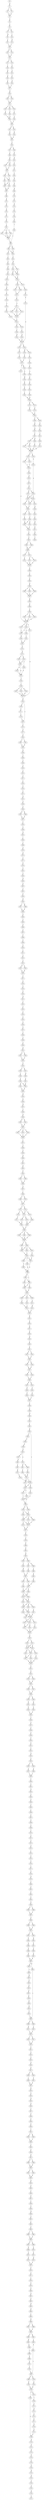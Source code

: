 strict digraph  {
	S0 -> S1 [ label = N ];
	S1 -> S2 [ label = I ];
	S1 -> S3 [ label = V ];
	S2 -> S4 [ label = N ];
	S3 -> S4 [ label = N ];
	S4 -> S5 [ label = P ];
	S5 -> S6 [ label = L ];
	S6 -> S7 [ label = T ];
	S6 -> S8 [ label = Q ];
	S7 -> S9 [ label = M ];
	S8 -> S10 [ label = L ];
	S9 -> S11 [ label = C ];
	S10 -> S12 [ label = R ];
	S11 -> S13 [ label = L ];
	S12 -> S13 [ label = L ];
	S13 -> S14 [ label = N ];
	S13 -> S15 [ label = Q ];
	S14 -> S16 [ label = G ];
	S15 -> S16 [ label = G ];
	S16 -> S17 [ label = V ];
	S16 -> S18 [ label = S ];
	S17 -> S19 [ label = I ];
	S18 -> S20 [ label = V ];
	S19 -> S21 [ label = D ];
	S20 -> S22 [ label = S ];
	S21 -> S23 [ label = A ];
	S22 -> S24 [ label = V ];
	S23 -> S25 [ label = A ];
	S24 -> S26 [ label = Q ];
	S25 -> S27 [ label = V ];
	S26 -> S27 [ label = V ];
	S27 -> S28 [ label = N ];
	S28 -> S29 [ label = G ];
	S28 -> S30 [ label = A ];
	S29 -> S31 [ label = G ];
	S30 -> S31 [ label = G ];
	S31 -> S32 [ label = L ];
	S31 -> S33 [ label = V ];
	S31 -> S34 [ label = P ];
	S32 -> S35 [ label = A ];
	S33 -> S36 [ label = S ];
	S34 -> S37 [ label = L ];
	S35 -> S38 [ label = R ];
	S36 -> S38 [ label = R ];
	S37 -> S39 [ label = A ];
	S38 -> S40 [ label = Y ];
	S39 -> S40 [ label = Y ];
	S40 -> S41 [ label = Q ];
	S40 -> S42 [ label = A ];
	S41 -> S43 [ label = E ];
	S42 -> S44 [ label = K ];
	S43 -> S45 [ label = A ];
	S44 -> S45 [ label = A ];
	S45 -> S46 [ label = F ];
	S46 -> S47 [ label = F ];
	S46 -> S48 [ label = L ];
	S47 -> S49 [ label = V ];
	S48 -> S50 [ label = E ];
	S49 -> S51 [ label = K ];
	S50 -> S52 [ label = D ];
	S51 -> S53 [ label = E ];
	S51 -> S54 [ label = D ];
	S52 -> S55 [ label = S ];
	S53 -> S56 [ label = Y ];
	S54 -> S56 [ label = Y ];
	S55 -> S57 [ label = K ];
	S56 -> S58 [ label = I ];
	S56 -> S59 [ label = V ];
	S57 -> S60 [ label = L ];
	S58 -> S61 [ label = L ];
	S58 -> S62 [ label = I ];
	S59 -> S61 [ label = L ];
	S60 -> S63 [ label = H ];
	S61 -> S64 [ label = N ];
	S61 -> S65 [ label = S ];
	S62 -> S64 [ label = N ];
	S63 -> S66 [ label = N ];
	S64 -> S67 [ label = H ];
	S65 -> S67 [ label = H ];
	S66 -> S68 [ label = H ];
	S67 -> S69 [ label = P ];
	S68 -> S70 [ label = A ];
	S69 -> S71 [ label = E ];
	S70 -> S72 [ label = A ];
	S71 -> S73 [ label = D ];
	S72 -> S74 [ label = N ];
	S73 -> S75 [ label = G ];
	S74 -> S76 [ label = T ];
	S75 -> S77 [ label = E ];
	S76 -> S78 [ label = V ];
	S77 -> S79 [ label = K ];
	S78 -> S80 [ label = E ];
	S79 -> S81 [ label = I ];
	S80 -> S82 [ label = L ];
	S81 -> S83 [ label = T ];
	S81 -> S84 [ label = G ];
	S81 -> S85 [ label = A ];
	S82 -> S86 [ label = L ];
	S83 -> S87 [ label = R ];
	S84 -> S87 [ label = R ];
	S85 -> S87 [ label = R ];
	S86 -> S88 [ label = R ];
	S86 -> S89 [ label = Q ];
	S87 -> S86 [ label = L ];
	S88 -> S90 [ label = E ];
	S88 -> S91 [ label = G ];
	S89 -> S90 [ label = E ];
	S90 -> S92 [ label = L ];
	S91 -> S93 [ label = I ];
	S92 -> S94 [ label = M ];
	S93 -> S95 [ label = F ];
	S94 -> S96 [ label = L ];
	S94 -> S97 [ label = F ];
	S95 -> S98 [ label = R ];
	S96 -> S99 [ label = D ];
	S96 -> S100 [ label = E ];
	S97 -> S100 [ label = E ];
	S98 -> S101 [ label = K ];
	S99 -> S102 [ label = Q ];
	S100 -> S102 [ label = Q ];
	S101 -> S103 [ label = F ];
	S102 -> S104 [ label = A ];
	S102 -> S105 [ label = V ];
	S103 -> S106 [ label = V ];
	S104 -> S107 [ label = Q ];
	S104 -> S108 [ label = H ];
	S105 -> S109 [ label = G ];
	S106 -> S110 [ label = D ];
	S107 -> S111 [ label = I ];
	S108 -> S111 [ label = I ];
	S109 -> S112 [ label = A ];
	S110 -> S113 [ label = L ];
	S111 -> S114 [ label = L ];
	S112 -> S115 [ label = E ];
	S113 -> S116 [ label = C ];
	S114 -> S117 [ label = E ];
	S115 -> S118 [ label = E ];
	S116 -> S119 [ label = G ];
	S117 -> S120 [ label = F ];
	S117 -> S121 [ label = C ];
	S117 -> S122 [ label = Y ];
	S118 -> S123 [ label = K ];
	S118 -> S124 [ label = Q ];
	S119 -> S125 [ label = K ];
	S120 -> S126 [ label = G ];
	S121 -> S126 [ label = G ];
	S122 -> S126 [ label = G ];
	S123 -> S127 [ label = F ];
	S124 -> S128 [ label = M ];
	S124 -> S129 [ label = L ];
	S125 -> S130 [ label = A ];
	S126 -> S131 [ label = L ];
	S127 -> S132 [ label = V ];
	S128 -> S133 [ label = P ];
	S129 -> S134 [ label = I ];
	S130 -> S131 [ label = L ];
	S131 -> S135 [ label = A ];
	S131 -> S136 [ label = D ];
	S132 -> S137 [ label = P ];
	S133 -> S137 [ label = P ];
	S134 -> S138 [ label = T ];
	S135 -> S139 [ label = V ];
	S136 -> S140 [ label = I ];
	S137 -> S141 [ label = Q ];
	S137 -> S142 [ label = P ];
	S138 -> S143 [ label = S ];
	S139 -> S144 [ label = H ];
	S140 -> S145 [ label = N ];
	S141 -> S146 [ label = D ];
	S142 -> S147 [ label = P ];
	S143 -> S148 [ label = N ];
	S144 -> S118 [ label = E ];
	S145 -> S118 [ label = E ];
	S146 -> S149 [ label = M ];
	S147 -> S150 [ label = N ];
	S147 -> S151 [ label = S ];
	S147 -> S152 [ label = A ];
	S148 -> S153 [ label = Q ];
	S149 -> S154 [ label = R ];
	S150 -> S155 [ label = S ];
	S150 -> S156 [ label = A ];
	S151 -> S157 [ label = R ];
	S152 -> S155 [ label = S ];
	S153 -> S158 [ label = Q ];
	S154 -> S159 [ label = P ];
	S155 -> S160 [ label = M ];
	S156 -> S161 [ label = I ];
	S157 -> S162 [ label = R ];
	S158 -> S163 [ label = V ];
	S159 -> S164 [ label = L ];
	S160 -> S165 [ label = S ];
	S161 -> S165 [ label = S ];
	S162 -> S166 [ label = S ];
	S162 -> S167 [ label = S ];
	S163 -> S168 [ label = Y ];
	S164 -> S169 [ label = H ];
	S165 -> S170 [ label = P ];
	S166 -> S171 [ label = P ];
	S167 -> S172 [ label = Y ];
	S168 -> S169 [ label = H ];
	S169 -> S173 [ label = K ];
	S169 -> S174 [ label = E ];
	S170 -> S175 [ label = D ];
	S171 -> S176 [ label = L ];
	S172 -> S177 [ label = P ];
	S173 -> S178 [ label = K ];
	S174 -> S179 [ label = S ];
	S175 -> S180 [ label = S ];
	S175 -> S181 [ label = G ];
	S176 -> S167 [ label = S ];
	S177 -> S182 [ label = A ];
	S178 -> S183 [ label = L ];
	S179 -> S183 [ label = L ];
	S180 -> S184 [ label = A ];
	S181 -> S185 [ label = S ];
	S181 -> S184 [ label = A ];
	S182 -> S186 [ label = V ];
	S182 -> S187 [ label = I ];
	S183 -> S188 [ label = V ];
	S183 -> S189 [ label = N ];
	S184 -> S190 [ label = N ];
	S184 -> S191 [ label = R ];
	S185 -> S191 [ label = R ];
	S186 -> S192 [ label = N ];
	S187 -> S192 [ label = N ];
	S188 -> S193 [ label = D ];
	S189 -> S194 [ label = E ];
	S190 -> S191 [ label = R ];
	S191 -> S195 [ label = V ];
	S192 -> S196 [ label = R ];
	S193 -> S197 [ label = Q ];
	S194 -> S198 [ label = C ];
	S195 -> S199 [ label = I ];
	S196 -> S200 [ label = Y ];
	S197 -> S201 [ label = F ];
	S198 -> S202 [ label = Y ];
	S199 -> S203 [ label = T ];
	S199 -> S204 [ label = P ];
	S199 -> S205 [ label = A ];
	S200 -> S206 [ label = S ];
	S201 -> S207 [ label = F ];
	S201 -> S208 [ label = H ];
	S202 -> S209 [ label = I ];
	S203 -> S157 [ label = R ];
	S204 -> S157 [ label = R ];
	S205 -> S157 [ label = R ];
	S206 -> S210 [ label = S ];
	S207 -> S211 [ label = V ];
	S207 -> S212 [ label = M ];
	S208 -> S213 [ label = L ];
	S209 -> S214 [ label = R ];
	S210 -> S215 [ label = S ];
	S211 -> S216 [ label = M ];
	S212 -> S216 [ label = M ];
	S213 -> S216 [ label = M ];
	S214 -> S216 [ label = M ];
	S215 -> S217 [ label = S ];
	S216 -> S218 [ label = K ];
	S216 -> S219 [ label = A ];
	S217 -> S220 [ label = L ];
	S218 -> S221 [ label = S ];
	S218 -> S222 [ label = T ];
	S219 -> S223 [ label = G ];
	S220 -> S224 [ label = S ];
	S221 -> S225 [ label = S ];
	S222 -> S225 [ label = S ];
	S223 -> S226 [ label = E ];
	S224 -> S227 [ label = S ];
	S225 -> S228 [ label = L ];
	S226 -> S229 [ label = F ];
	S226 -> S230 [ label = L ];
	S227 -> S231 [ label = Q ];
	S228 -> S232 [ label = G ];
	S229 -> S233 [ label = S ];
	S229 -> S234 [ label = P ];
	S230 -> S234 [ label = P ];
	S230 -> S235 [ label = S ];
	S231 -> S236 [ label = A ];
	S232 -> S237 [ label = I ];
	S233 -> S238 [ label = A ];
	S234 -> S238 [ label = A ];
	S235 -> S239 [ label = Q ];
	S236 -> S240 [ label = S ];
	S237 -> S241 [ label = Q ];
	S238 -> S242 [ label = Y ];
	S238 -> S243 [ label = C ];
	S239 -> S244 [ label = I ];
	S240 -> S245 [ label = A ];
	S240 -> S246 [ label = N ];
	S241 -> S247 [ label = D ];
	S241 -> S226 [ label = E ];
	S242 -> S248 [ label = V ];
	S243 -> S249 [ label = I ];
	S244 -> S250 [ label = L ];
	S245 -> S251 [ label = E ];
	S246 -> S251 [ label = E ];
	S247 -> S230 [ label = L ];
	S247 -> S229 [ label = F ];
	S248 -> S252 [ label = Q ];
	S248 -> S253 [ label = R ];
	S249 -> S252 [ label = Q ];
	S250 -> S254 [ label = H ];
	S251 -> S255 [ label = V ];
	S252 -> S256 [ label = A ];
	S253 -> S256 [ label = A ];
	S254 -> S257 [ label = E ];
	S255 -> S258 [ label = S ];
	S256 -> S259 [ label = S ];
	S257 -> S260 [ label = Q ];
	S258 -> S261 [ label = N ];
	S259 -> S262 [ label = P ];
	S260 -> S263 [ label = V ];
	S261 -> S264 [ label = I ];
	S262 -> S265 [ label = V ];
	S262 -> S266 [ label = I ];
	S264 -> S268 [ label = T ];
	S265 -> S269 [ label = H ];
	S266 -> S269 [ label = H ];
	S268 -> S270 [ label = G ];
	S269 -> S271 [ label = L ];
	S269 -> S272 [ label = F ];
	S270 -> S273 [ label = Q ];
	S271 -> S274 [ label = V ];
	S272 -> S275 [ label = P ];
	S272 -> S276 [ label = T ];
	S273 -> S277 [ label = S ];
	S274 -> S278 [ label = N ];
	S275 -> S278 [ label = N ];
	S276 -> S278 [ label = N ];
	S277 -> S279 [ label = E ];
	S278 -> S280 [ label = G ];
	S279 -> S281 [ label = S ];
	S280 -> S282 [ label = S ];
	S281 -> S283 [ label = S ];
	S282 -> S284 [ label = P ];
	S283 -> S285 [ label = D ];
	S284 -> S286 [ label = R ];
	S285 -> S287 [ label = E ];
	S286 -> S288 [ label = A ];
	S286 -> S289 [ label = V ];
	S286 -> S290 [ label = I ];
	S287 -> S291 [ label = V ];
	S288 -> S292 [ label = C ];
	S289 -> S292 [ label = C ];
	S290 -> S292 [ label = C ];
	S291 -> S293 [ label = F ];
	S292 -> S294 [ label = R ];
	S293 -> S295 [ label = N ];
	S294 -> S296 [ label = N ];
	S295 -> S297 [ label = I ];
	S295 -> S298 [ label = M ];
	S296 -> S299 [ label = S ];
	S297 -> S300 [ label = Q ];
	S298 -> S300 [ label = Q ];
	S299 -> S301 [ label = I ];
	S299 -> S302 [ label = A ];
	S299 -> S303 [ label = V ];
	S300 -> S304 [ label = P ];
	S301 -> S147 [ label = P ];
	S302 -> S147 [ label = P ];
	S303 -> S147 [ label = P ];
	S304 -> S305 [ label = S ];
	S305 -> S306 [ label = P ];
	S306 -> S307 [ label = S ];
	S307 -> S308 [ label = T ];
	S308 -> S309 [ label = S ];
	S309 -> S310 [ label = S ];
	S310 -> S311 [ label = L ];
	S311 -> S312 [ label = S ];
	S312 -> S313 [ label = S ];
	S313 -> S314 [ label = N ];
	S313 -> S315 [ label = T ];
	S314 -> S316 [ label = H ];
	S315 -> S316 [ label = H ];
	S316 -> S317 [ label = S ];
	S317 -> S318 [ label = A ];
	S318 -> S319 [ label = S ];
	S319 -> S320 [ label = P ];
	S320 -> S321 [ label = N ];
	S321 -> S322 [ label = V ];
	S322 -> S323 [ label = T ];
	S323 -> S324 [ label = S ];
	S324 -> S325 [ label = S ];
	S325 -> S326 [ label = A ];
	S326 -> S327 [ label = P ];
	S327 -> S328 [ label = S ];
	S328 -> S329 [ label = S ];
	S329 -> S330 [ label = A ];
	S330 -> S331 [ label = R ];
	S331 -> S332 [ label = A ];
	S331 -> S333 [ label = G ];
	S332 -> S334 [ label = S ];
	S333 -> S334 [ label = S ];
	S334 -> S335 [ label = P ];
	S335 -> S336 [ label = L ];
	S335 -> S337 [ label = Q ];
	S336 -> S338 [ label = L ];
	S337 -> S339 [ label = M ];
	S338 -> S340 [ label = S ];
	S339 -> S341 [ label = A ];
	S340 -> S342 [ label = E ];
	S340 -> S343 [ label = D ];
	S341 -> S342 [ label = E ];
	S342 -> S344 [ label = K ];
	S343 -> S344 [ label = K ];
	S344 -> S345 [ label = H ];
	S345 -> S346 [ label = K ];
	S346 -> S347 [ label = H ];
	S347 -> S348 [ label = S ];
	S348 -> S349 [ label = R ];
	S349 -> S350 [ label = E ];
	S349 -> S351 [ label = D ];
	S350 -> S352 [ label = N ];
	S351 -> S352 [ label = N ];
	S352 -> S353 [ label = P ];
	S352 -> S354 [ label = A ];
	S352 -> S355 [ label = S ];
	S353 -> S356 [ label = C ];
	S354 -> S356 [ label = C ];
	S355 -> S356 [ label = C ];
	S356 -> S357 [ label = L ];
	S357 -> S358 [ label = S ];
	S358 -> S359 [ label = P ];
	S359 -> S360 [ label = R ];
	S360 -> S361 [ label = E ];
	S361 -> S362 [ label = R ];
	S362 -> S363 [ label = P ];
	S363 -> S364 [ label = C ];
	S363 -> S365 [ label = V ];
	S364 -> S366 [ label = S ];
	S365 -> S366 [ label = S ];
	S366 -> S367 [ label = A ];
	S367 -> S368 [ label = I ];
	S368 -> S369 [ label = Y ];
	S368 -> S370 [ label = F ];
	S369 -> S371 [ label = P ];
	S370 -> S371 [ label = P ];
	S371 -> S372 [ label = T ];
	S371 -> S373 [ label = N ];
	S372 -> S374 [ label = L ];
	S372 -> S375 [ label = P ];
	S373 -> S376 [ label = A ];
	S373 -> S375 [ label = P ];
	S374 -> S377 [ label = S ];
	S375 -> S378 [ label = V ];
	S375 -> S379 [ label = Q ];
	S376 -> S380 [ label = L ];
	S377 -> S381 [ label = E ];
	S378 -> S381 [ label = E ];
	S379 -> S382 [ label = D ];
	S380 -> S382 [ label = D ];
	S381 -> S383 [ label = P ];
	S382 -> S383 [ label = P ];
	S383 -> S384 [ label = T ];
	S383 -> S385 [ label = A ];
	S383 -> S386 [ label = S ];
	S384 -> S387 [ label = Q ];
	S385 -> S387 [ label = Q ];
	S386 -> S387 [ label = Q ];
	S387 -> S388 [ label = S ];
	S387 -> S389 [ label = R ];
	S388 -> S390 [ label = M ];
	S389 -> S391 [ label = A ];
	S389 -> S392 [ label = L ];
	S389 -> S390 [ label = M ];
	S390 -> S393 [ label = L ];
	S391 -> S394 [ label = P ];
	S392 -> S393 [ label = L ];
	S393 -> S395 [ label = G ];
	S393 -> S396 [ label = F ];
	S393 -> S397 [ label = P ];
	S394 -> S397 [ label = P ];
	S395 -> S398 [ label = H ];
	S396 -> S399 [ label = N ];
	S397 -> S398 [ label = H ];
	S398 -> S400 [ label = Q ];
	S398 -> S401 [ label = I ];
	S399 -> S398 [ label = H ];
	S400 -> S401 [ label = I ];
	S400 -> S402 [ label = S ];
	S401 -> S403 [ label = V ];
	S401 -> S404 [ label = G ];
	S402 -> S404 [ label = G ];
	S403 -> S405 [ label = D ];
	S404 -> S405 [ label = D ];
	S405 -> S406 [ label = S ];
	S405 -> S407 [ label = T ];
	S405 -> S408 [ label = G ];
	S406 -> S409 [ label = T ];
	S407 -> S410 [ label = S ];
	S408 -> S411 [ label = A ];
	S409 -> S412 [ label = L ];
	S410 -> S412 [ label = L ];
	S411 -> S413 [ label = M ];
	S412 -> S414 [ label = P ];
	S413 -> S414 [ label = P ];
	S414 -> S415 [ label = R ];
	S415 -> S416 [ label = S ];
	S416 -> S417 [ label = D ];
	S417 -> S418 [ label = P ];
	S418 -> S419 [ label = N ];
	S419 -> S420 [ label = L ];
	S420 -> S421 [ label = S ];
	S421 -> S422 [ label = A ];
	S421 -> S423 [ label = T ];
	S422 -> S424 [ label = P ];
	S423 -> S424 [ label = P ];
	S424 -> S425 [ label = E ];
	S424 -> S426 [ label = D ];
	S425 -> S427 [ label = K ];
	S426 -> S427 [ label = K ];
	S427 -> S428 [ label = A ];
	S427 -> S429 [ label = V ];
	S428 -> S430 [ label = V ];
	S429 -> S430 [ label = V ];
	S430 -> S431 [ label = N ];
	S430 -> S432 [ label = R ];
	S431 -> S433 [ label = P ];
	S432 -> S434 [ label = T ];
	S433 -> S435 [ label = T ];
	S434 -> S436 [ label = A ];
	S435 -> S437 [ label = P ];
	S436 -> S437 [ label = P ];
	S437 -> S438 [ label = S ];
	S438 -> S439 [ label = S ];
	S439 -> S440 [ label = W ];
	S440 -> S441 [ label = S ];
	S441 -> S442 [ label = L ];
	S442 -> S443 [ label = D ];
	S443 -> S444 [ label = S ];
	S443 -> S445 [ label = S ];
	S444 -> S446 [ label = G ];
	S445 -> S447 [ label = E ];
	S445 -> S448 [ label = D ];
	S446 -> S449 [ label = K ];
	S447 -> S450 [ label = S ];
	S447 -> S451 [ label = T ];
	S448 -> S452 [ label = P ];
	S449 -> S453 [ label = E ];
	S450 -> S454 [ label = G ];
	S451 -> S455 [ label = V ];
	S452 -> S455 [ label = V ];
	S453 -> S456 [ label = A ];
	S453 -> S457 [ label = A ];
	S454 -> S458 [ label = K ];
	S454 -> S459 [ label = R ];
	S455 -> S454 [ label = G ];
	S456 -> S460 [ label = K ];
	S456 -> S461 [ label = R ];
	S457 -> S462 [ label = N ];
	S458 -> S463 [ label = L ];
	S459 -> S464 [ label = A ];
	S459 -> S463 [ label = L ];
	S460 -> S465 [ label = V ];
	S461 -> S466 [ label = S ];
	S462 -> S467 [ label = T ];
	S463 -> S468 [ label = M ];
	S463 -> S469 [ label = L ];
	S463 -> S470 [ label = V ];
	S464 -> S469 [ label = L ];
	S465 -> S471 [ label = M ];
	S466 -> S471 [ label = M ];
	S467 -> S472 [ label = Q ];
	S468 -> S473 [ label = S ];
	S469 -> S474 [ label = C ];
	S469 -> S473 [ label = S ];
	S470 -> S473 [ label = S ];
	S471 -> S445 [ label = S ];
	S471 -> S475 [ label = A ];
	S472 -> S476 [ label = F ];
	S473 -> S477 [ label = P ];
	S474 -> S477 [ label = P ];
	S475 -> S447 [ label = E ];
	S476 -> S445 [ label = S ];
	S477 -> S478 [ label = P ];
	S478 -> S479 [ label = V ];
	S479 -> S480 [ label = P ];
	S480 -> S481 [ label = P ];
	S481 -> S482 [ label = R ];
	S482 -> S483 [ label = S ];
	S482 -> S484 [ label = P ];
	S483 -> S485 [ label = T ];
	S484 -> S486 [ label = P ];
	S484 -> S487 [ label = A ];
	S485 -> S488 [ label = H ];
	S486 -> S489 [ label = Y ];
	S487 -> S490 [ label = L ];
	S488 -> S491 [ label = T ];
	S489 -> S492 [ label = P ];
	S490 -> S491 [ label = T ];
	S491 -> S493 [ label = V ];
	S491 -> S494 [ label = A ];
	S492 -> S495 [ label = G ];
	S493 -> S496 [ label = T ];
	S494 -> S497 [ label = S ];
	S495 -> S497 [ label = S ];
	S496 -> S498 [ label = S ];
	S497 -> S498 [ label = S ];
	S497 -> S499 [ label = P ];
	S498 -> S500 [ label = G ];
	S498 -> S501 [ label = A ];
	S499 -> S501 [ label = A ];
	S500 -> S502 [ label = R ];
	S501 -> S503 [ label = K ];
	S501 -> S502 [ label = R ];
	S502 -> S504 [ label = S ];
	S502 -> S505 [ label = H ];
	S502 -> S506 [ label = N ];
	S503 -> S506 [ label = N ];
	S504 -> S507 [ label = A ];
	S505 -> S508 [ label = T ];
	S506 -> S508 [ label = T ];
	S506 -> S509 [ label = M ];
	S507 -> S510 [ label = R ];
	S508 -> S510 [ label = R ];
	S508 -> S511 [ label = A ];
	S509 -> S510 [ label = R ];
	S510 -> S512 [ label = C ];
	S510 -> S513 [ label = P ];
	S510 -> S514 [ label = S ];
	S511 -> S513 [ label = P ];
	S512 -> S515 [ label = T ];
	S513 -> S516 [ label = Q ];
	S513 -> S517 [ label = V ];
	S514 -> S517 [ label = V ];
	S515 -> S518 [ label = S ];
	S516 -> S518 [ label = S ];
	S517 -> S518 [ label = S ];
	S518 -> S519 [ label = P ];
	S519 -> S520 [ label = S ];
	S519 -> S521 [ label = V ];
	S520 -> S522 [ label = S ];
	S520 -> S523 [ label = P ];
	S521 -> S522 [ label = S ];
	S521 -> S523 [ label = P ];
	S522 -> S524 [ label = M ];
	S522 -> S525 [ label = T ];
	S523 -> S526 [ label = A ];
	S523 -> S525 [ label = T ];
	S524 -> S527 [ label = S ];
	S525 -> S527 [ label = S ];
	S525 -> S528 [ label = P ];
	S526 -> S529 [ label = G ];
	S527 -> S530 [ label = R ];
	S528 -> S530 [ label = R ];
	S529 -> S530 [ label = R ];
	S530 -> S531 [ label = S ];
	S531 -> S532 [ label = P ];
	S532 -> S533 [ label = Q ];
	S532 -> S534 [ label = L ];
	S533 -> S535 [ label = K ];
	S534 -> S535 [ label = K ];
	S535 -> S536 [ label = T ];
	S535 -> S537 [ label = N ];
	S536 -> S538 [ label = S ];
	S537 -> S538 [ label = S ];
	S538 -> S539 [ label = V ];
	S538 -> S540 [ label = A ];
	S539 -> S541 [ label = P ];
	S540 -> S542 [ label = Q ];
	S541 -> S543 [ label = P ];
	S542 -> S544 [ label = S ];
	S543 -> S545 [ label = F ];
	S544 -> S545 [ label = F ];
	S545 -> S546 [ label = T ];
	S546 -> S547 [ label = P ];
	S547 -> S548 [ label = S ];
	S548 -> S549 [ label = P ];
	S549 -> S550 [ label = T ];
	S550 -> S551 [ label = E ];
	S551 -> S552 [ label = C ];
	S552 -> S553 [ label = Q ];
	S553 -> S554 [ label = S ];
	S554 -> S555 [ label = T ];
	S554 -> S556 [ label = S ];
	S555 -> S557 [ label = S ];
	S556 -> S558 [ label = G ];
	S557 -> S559 [ label = L ];
	S558 -> S559 [ label = L ];
	S559 -> S560 [ label = V ];
	S560 -> S561 [ label = S ];
	S561 -> S562 [ label = N ];
	S562 -> S563 [ label = S ];
	S563 -> S564 [ label = P ];
	S564 -> S565 [ label = V ];
	S565 -> S566 [ label = L ];
	S566 -> S567 [ label = S ];
	S567 -> S568 [ label = G ];
	S568 -> S569 [ label = S ];
	S569 -> S570 [ label = Y ];
	S570 -> S571 [ label = S ];
	S571 -> S572 [ label = S ];
	S572 -> S573 [ label = G ];
	S573 -> S574 [ label = I ];
	S574 -> S575 [ label = S ];
	S575 -> S576 [ label = S ];
	S576 -> S577 [ label = L ];
	S577 -> S578 [ label = S ];
	S578 -> S579 [ label = R ];
	S579 -> S580 [ label = C ];
	S580 -> S581 [ label = S ];
	S581 -> S582 [ label = V ];
	S582 -> S583 [ label = S ];
	S583 -> S584 [ label = E ];
	S584 -> S585 [ label = A ];
	S584 -> S586 [ label = T ];
	S585 -> S587 [ label = S ];
	S586 -> S587 [ label = S ];
	S587 -> S588 [ label = G ];
	S588 -> S589 [ label = T ];
	S588 -> S590 [ label = I ];
	S589 -> S591 [ label = E ];
	S590 -> S591 [ label = E ];
	S591 -> S592 [ label = L ];
	S591 -> S593 [ label = A ];
	S592 -> S594 [ label = P ];
	S593 -> S595 [ label = Q ];
	S594 -> S596 [ label = A ];
	S595 -> S597 [ label = P ];
	S596 -> S598 [ label = G ];
	S597 -> S599 [ label = S ];
	S598 -> S600 [ label = D ];
	S599 -> S601 [ label = E ];
	S600 -> S602 [ label = H ];
	S601 -> S602 [ label = H ];
	S602 -> S603 [ label = S ];
	S602 -> S604 [ label = M ];
	S603 -> S605 [ label = S ];
	S604 -> S606 [ label = L ];
	S605 -> S607 [ label = H ];
	S606 -> S608 [ label = P ];
	S606 -> S609 [ label = T ];
	S607 -> S610 [ label = P ];
	S608 -> S611 [ label = N ];
	S609 -> S612 [ label = T ];
	S610 -> S613 [ label = P ];
	S611 -> S614 [ label = S ];
	S612 -> S614 [ label = S ];
	S613 -> S615 [ label = P ];
	S614 -> S616 [ label = I ];
	S614 -> S617 [ label = T ];
	S615 -> S618 [ label = P ];
	S616 -> S619 [ label = S ];
	S617 -> S619 [ label = S ];
	S618 -> S620 [ label = P ];
	S619 -> S621 [ label = S ];
	S620 -> S622 [ label = A ];
	S621 -> S623 [ label = G ];
	S622 -> S624 [ label = T ];
	S623 -> S625 [ label = S ];
	S624 -> S606 [ label = L ];
	S625 -> S626 [ label = D ];
	S626 -> S627 [ label = E ];
	S627 -> S628 [ label = P ];
	S627 -> S629 [ label = L ];
	S628 -> S630 [ label = I ];
	S629 -> S631 [ label = T ];
	S630 -> S632 [ label = R ];
	S631 -> S632 [ label = R ];
	S632 -> S633 [ label = R ];
	S633 -> S634 [ label = E ];
	S634 -> S635 [ label = N ];
	S635 -> S636 [ label = K ];
	S636 -> S637 [ label = T ];
	S637 -> S638 [ label = P ];
	S638 -> S639 [ label = P ];
	S639 -> S640 [ label = P ];
	S640 -> S641 [ label = Y ];
	S641 -> S642 [ label = S ];
	S641 -> S643 [ label = H ];
	S642 -> S644 [ label = V ];
	S643 -> S644 [ label = V ];
	S644 -> S645 [ label = Y ];
	S645 -> S646 [ label = E ];
	S646 -> S647 [ label = R ];
	S647 -> S648 [ label = N ];
	S647 -> S649 [ label = T ];
	S648 -> S650 [ label = N ];
	S649 -> S650 [ label = N ];
	S650 -> S651 [ label = P ];
	S650 -> S652 [ label = S ];
	S651 -> S653 [ label = R ];
	S652 -> S653 [ label = R ];
	S653 -> S654 [ label = R ];
	S654 -> S655 [ label = P ];
	S655 -> S656 [ label = V ];
	S656 -> S657 [ label = P ];
	S657 -> S658 [ label = L ];
	S658 -> S659 [ label = P ];
	S659 -> S660 [ label = H ];
	S660 -> S661 [ label = S ];
	S661 -> S662 [ label = L ];
	S662 -> S663 [ label = S ];
	S663 -> S664 [ label = I ];
	S663 -> S665 [ label = V ];
	S664 -> S666 [ label = P ];
	S665 -> S666 [ label = P ];
	S666 -> S667 [ label = P ];
	S666 -> S668 [ label = V ];
	S667 -> S669 [ label = Q ];
	S668 -> S670 [ label = S ];
	S669 -> S671 [ label = T ];
	S670 -> S672 [ label = S ];
	S671 -> S673 [ label = E ];
	S672 -> S674 [ label = D ];
	S673 -> S675 [ label = P ];
	S674 -> S675 [ label = P ];
	S675 -> S676 [ label = P ];
	S676 -> S677 [ label = A ];
	S677 -> S678 [ label = L ];
	S678 -> S679 [ label = P ];
	S679 -> S680 [ label = P ];
	S680 -> S681 [ label = K ];
	S681 -> S682 [ label = P ];
	S682 -> S683 [ label = H ];
	S683 -> S684 [ label = Q ];
	S684 -> S685 [ label = L ];
	S685 -> S686 [ label = R ];
	S686 -> S687 [ label = T ];
	S686 -> S688 [ label = S ];
	S687 -> S689 [ label = G ];
	S688 -> S689 [ label = G ];
	S689 -> S690 [ label = S ];
	S689 -> S691 [ label = K ];
	S690 -> S692 [ label = M ];
	S691 -> S693 [ label = L ];
	S692 -> S694 [ label = K ];
	S693 -> S695 [ label = D ];
	S694 -> S696 [ label = L ];
	S695 -> S697 [ label = S ];
	S696 -> S698 [ label = E ];
	S697 -> S699 [ label = D ];
	S697 -> S700 [ label = E ];
	S698 -> S701 [ label = G ];
	S699 -> S702 [ label = P ];
	S700 -> S703 [ label = A ];
	S701 -> S704 [ label = T ];
	S702 -> S705 [ label = R ];
	S703 -> S705 [ label = R ];
	S704 -> S697 [ label = S ];
	S705 -> S706 [ label = A ];
	S705 -> S707 [ label = R ];
	S706 -> S708 [ label = P ];
	S707 -> S709 [ label = V ];
	S708 -> S710 [ label = R ];
	S709 -> S711 [ label = S ];
	S710 -> S712 [ label = P ];
	S711 -> S713 [ label = N ];
	S712 -> S714 [ label = R ];
	S713 -> S715 [ label = A ];
	S714 -> S716 [ label = P ];
	S715 -> S717 [ label = E ];
	S716 -> S718 [ label = L ];
	S717 -> S719 [ label = Q ];
	S718 -> S720 [ label = P ];
	S719 -> S721 [ label = G ];
	S720 -> S722 [ label = R ];
	S721 -> S708 [ label = P ];
	S722 -> S723 [ label = K ];
	S723 -> S724 [ label = V ];
	S724 -> S725 [ label = S ];
	S725 -> S726 [ label = Q ];
	S726 -> S727 [ label = L ];
}
